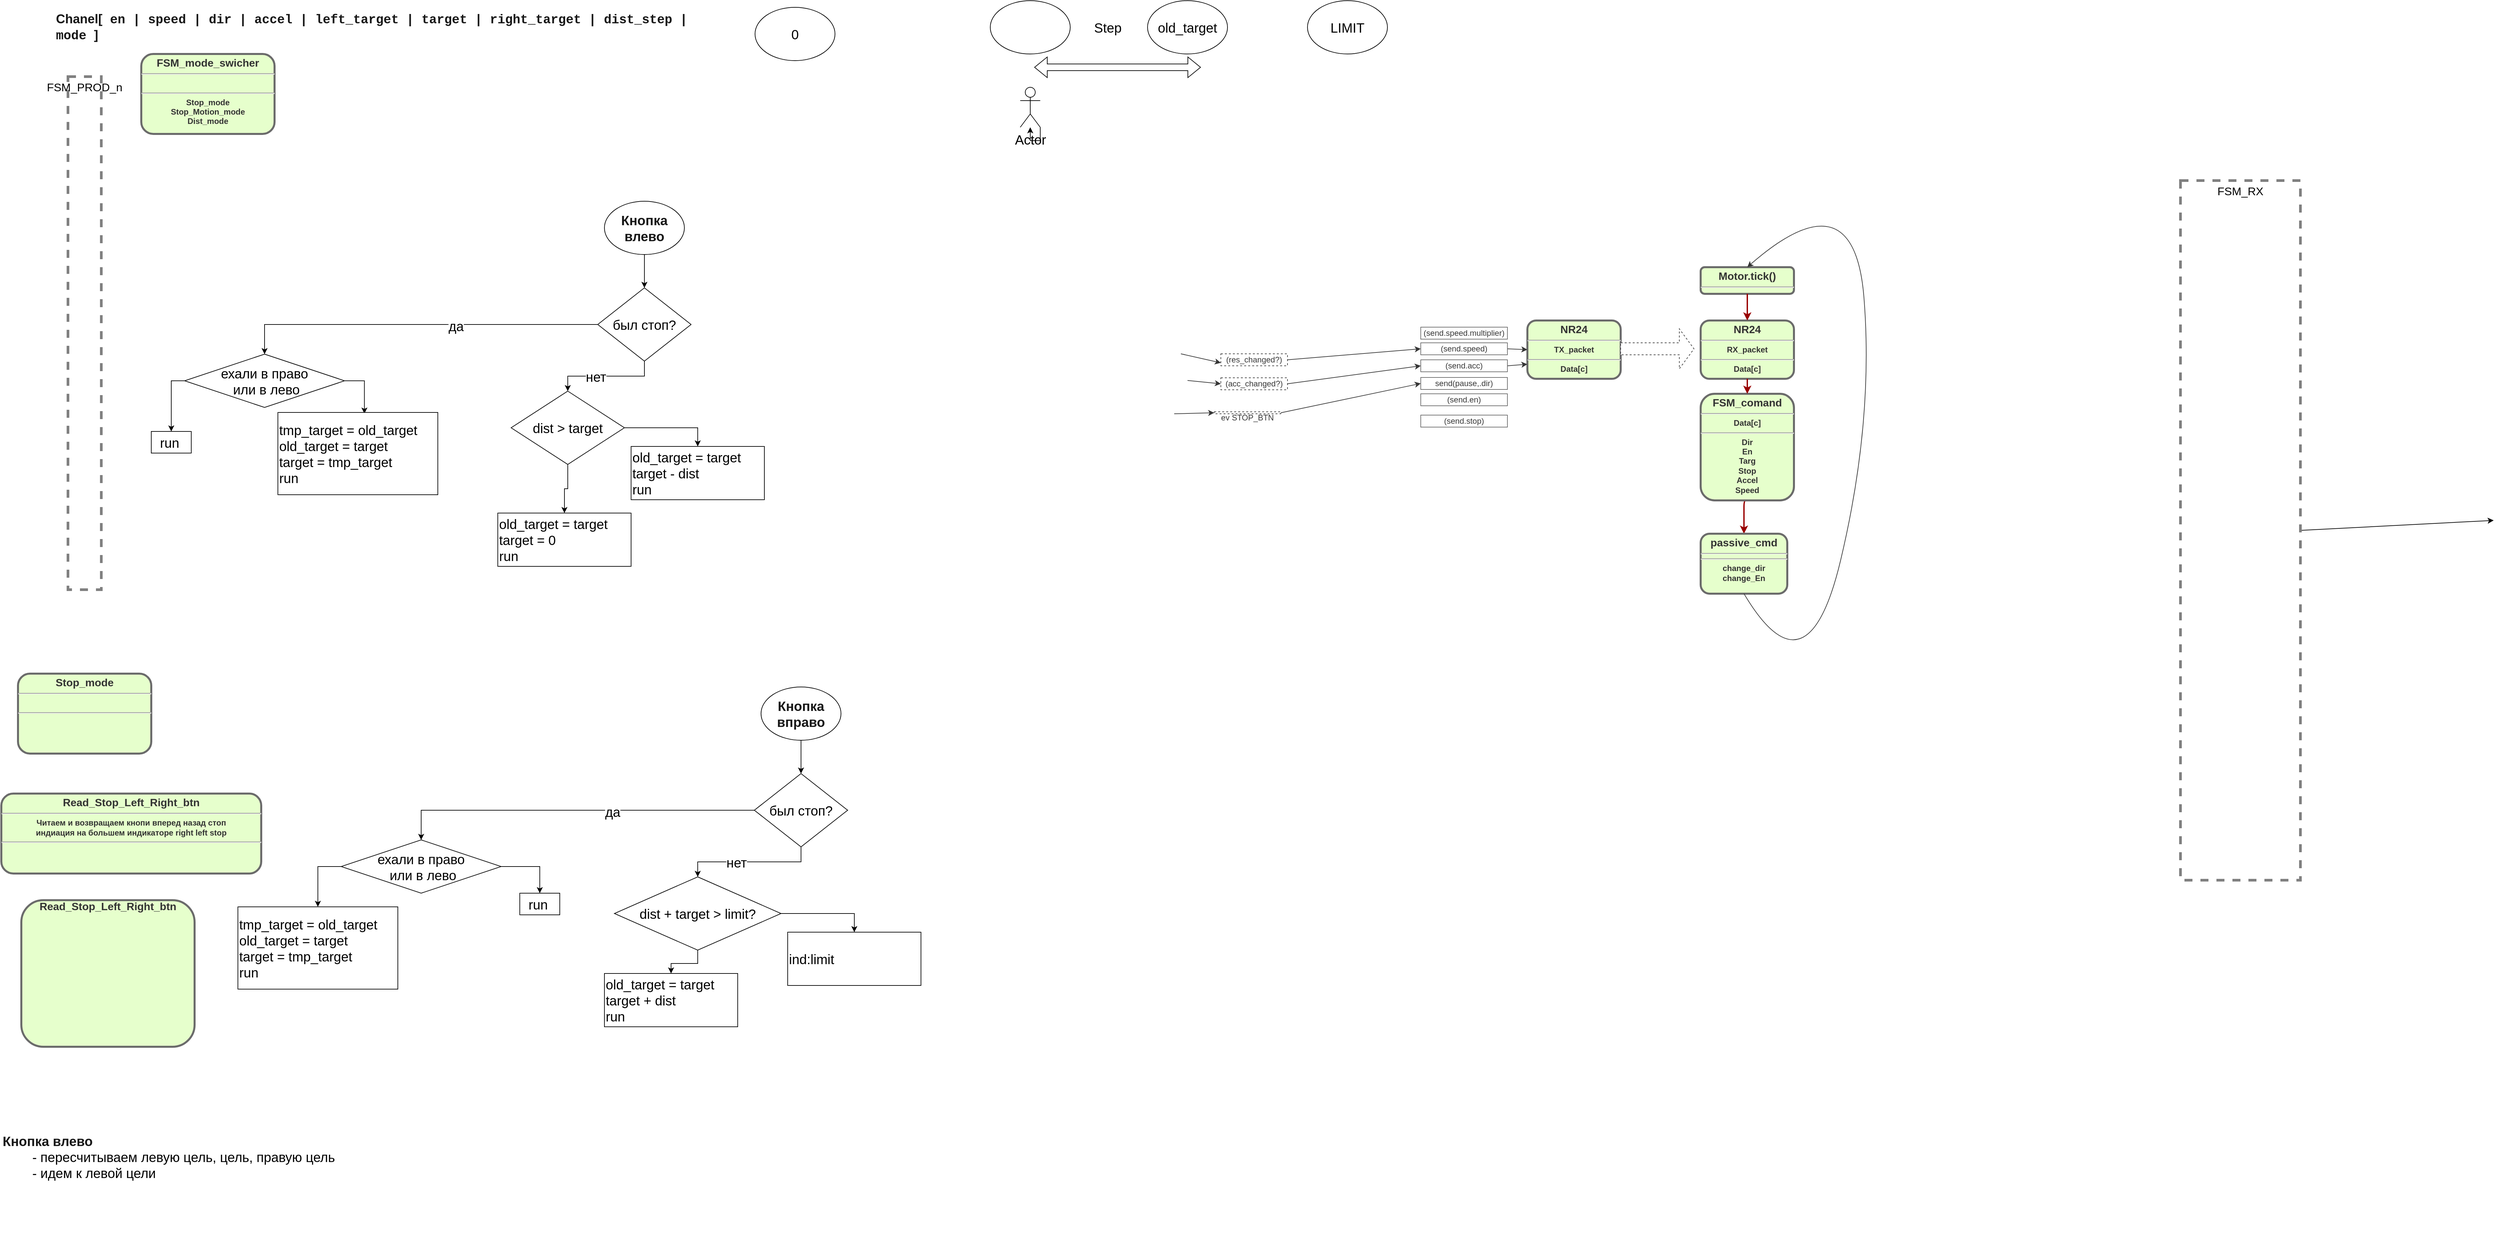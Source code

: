 <mxfile version="16.5.1" type="device"><diagram name="Page-1" id="c7558073-3199-34d8-9f00-42111426c3f3"><mxGraphModel dx="3699" dy="1933" grid="1" gridSize="10" guides="1" tooltips="1" connect="1" arrows="1" fold="1" page="1" pageScale="1" pageWidth="826" pageHeight="1169" background="#FFFFFF" math="0" shadow="0"><root><mxCell id="0"/><mxCell id="1" parent="0"/><mxCell id="73" style="edgeStyle=none;html=1;exitX=1;exitY=0.5;exitDx=0;exitDy=0;fontColor=#333333;" parent="1" source="XhDqjsDDR4K9QMLYtTGp-89" edge="1"><mxGeometry relative="1" as="geometry"><mxPoint x="1310" y="-370" as="targetPoint"/></mxGeometry></mxCell><mxCell id="XhDqjsDDR4K9QMLYtTGp-89" value="&lt;font style=&quot;font-size: 17px&quot;&gt;FSM_RX&lt;/font&gt;" style="rounded=0;whiteSpace=wrap;html=1;strokeColor=#808080;strokeWidth=4;fillColor=none;dashed=1;horizontal=1;verticalAlign=top;" parent="1" vertex="1"><mxGeometry x="840" y="-880" width="180" height="1050" as="geometry"/></mxCell><mxCell id="59" value="" style="edgeStyle=elbowEdgeStyle;elbow=horizontal;strokeColor=#990000;strokeWidth=2;exitX=0.5;exitY=1;exitDx=0;exitDy=0;entryX=0.5;entryY=0;entryDx=0;entryDy=0;fontColor=#333333;" parent="1" source="ADWOjsxQcp8PjI0VjZlt-73" target="ADWOjsxQcp8PjI0VjZlt-74" edge="1"><mxGeometry width="100" height="100" relative="1" as="geometry"><mxPoint x="220" y="299" as="sourcePoint"/><mxPoint x="320" y="199" as="targetPoint"/><Array as="points"><mxPoint x="185" y="-360"/></Array></mxGeometry></mxCell><mxCell id="PI3sJU5HXABUC0Y0tJFZ-156" value="&lt;p style=&quot;margin: 4px 0px 0px ; text-align: center&quot;&gt;&lt;font style=&quot;font-size: 16px&quot;&gt;NR&lt;/font&gt;&lt;span style=&quot;font-size: 16px&quot;&gt;24&lt;/span&gt;&lt;/p&gt;&lt;hr&gt;RX_packet&lt;br&gt;&lt;hr&gt;Data[c]" style="verticalAlign=middle;align=center;overflow=fill;fontSize=12;fontFamily=Helvetica;html=1;rounded=1;fontStyle=1;strokeWidth=3;fillColor=#E6FFCC;strokeColor=#6B6B6B;fontColor=#333333;" parent="1" vertex="1"><mxGeometry x="120" y="-670" width="140" height="87.5" as="geometry"/></mxCell><mxCell id="97" style="edgeStyle=none;html=1;exitX=1;exitY=0.5;exitDx=0;exitDy=0;entryX=0;entryY=0.5;entryDx=0;entryDy=0;fontSize=23;fontColor=#333333;strokeColor=#363636;" parent="1" source="XhDqjsDDR4K9QMLYtTGp-74" target="95" edge="1"><mxGeometry relative="1" as="geometry"/></mxCell><mxCell id="XhDqjsDDR4K9QMLYtTGp-74" value="(res_changed?)" style="text;spacingTop=-5;align=center;strokeColor=#454545;dashed=1;fontColor=#383838;" parent="1" vertex="1"><mxGeometry x="-600" y="-620" width="100" height="18" as="geometry"/></mxCell><mxCell id="XhDqjsDDR4K9QMLYtTGp-92" value="&lt;font style=&quot;font-size: 17px&quot;&gt;FSM_PROD_n&lt;/font&gt;" style="rounded=0;whiteSpace=wrap;html=1;strokeColor=#808080;strokeWidth=4;fillColor=none;dashed=1;horizontal=1;verticalAlign=top;" parent="1" vertex="1"><mxGeometry x="-2330" y="-1036" width="50" height="770" as="geometry"/></mxCell><mxCell id="ADWOjsxQcp8PjI0VjZlt-73" value="&lt;p style=&quot;margin: 4px 0px 0px ; text-align: center&quot;&gt;&lt;span style=&quot;font-size: 16px&quot;&gt;&lt;font&gt;FSM_comand&lt;/font&gt;&lt;/span&gt;&lt;/p&gt;&lt;hr&gt;&lt;font&gt;Data[c]&lt;/font&gt;&lt;hr&gt;&lt;font&gt;Dir&lt;br&gt;En&lt;br&gt;Targ&lt;br&gt;Stop&lt;br&gt;Accel&lt;br&gt;Speed&lt;/font&gt;" style="verticalAlign=middle;align=center;overflow=fill;fontSize=12;fontFamily=Helvetica;html=1;rounded=1;fontStyle=1;strokeWidth=3;fillColor=#E6FFCC;strokeColor=#6B6B6B;fontColor=#333333;" parent="1" vertex="1"><mxGeometry x="120" y="-560" width="140" height="160" as="geometry"/></mxCell><mxCell id="ADWOjsxQcp8PjI0VjZlt-74" value="&lt;p style=&quot;margin: 4px 0px 0px ; text-align: center&quot;&gt;&lt;span style=&quot;font-size: 16px&quot;&gt;passive_cmd&lt;/span&gt;&lt;/p&gt;&lt;hr&gt;&lt;hr&gt;change_dir&lt;br&gt;change_En" style="verticalAlign=middle;align=center;overflow=fill;fontSize=12;fontFamily=Helvetica;html=1;rounded=1;fontStyle=1;strokeWidth=3;fillColor=#E6FFCC;strokeColor=#6B6B6B;fontColor=#333333;" parent="1" vertex="1"><mxGeometry x="120" y="-350" width="130" height="90" as="geometry"/></mxCell><mxCell id="77" value="&lt;p style=&quot;margin: 4px 0px 0px ; text-align: center&quot;&gt;&lt;span style=&quot;font-size: 16px&quot;&gt;Motor.tick()&lt;/span&gt;&lt;/p&gt;&lt;hr&gt;&lt;br&gt;&lt;hr&gt;" style="verticalAlign=middle;align=center;overflow=fill;fontSize=12;fontFamily=Helvetica;html=1;rounded=1;fontStyle=1;strokeWidth=3;fillColor=#E6FFCC;strokeColor=#6B6B6B;fontColor=#333333;" parent="1" vertex="1"><mxGeometry x="120" y="-750" width="140" height="40" as="geometry"/></mxCell><mxCell id="78" value="" style="edgeStyle=elbowEdgeStyle;elbow=horizontal;strokeColor=#990000;strokeWidth=2;exitX=0.5;exitY=1;exitDx=0;exitDy=0;fontColor=#333333;entryX=0.5;entryY=0;entryDx=0;entryDy=0;" parent="1" source="77" target="PI3sJU5HXABUC0Y0tJFZ-156" edge="1"><mxGeometry width="100" height="100" relative="1" as="geometry"><mxPoint x="440" y="-680" as="sourcePoint"/><mxPoint x="190" y="-680" as="targetPoint"/><Array as="points"><mxPoint x="190" y="-700"/></Array></mxGeometry></mxCell><mxCell id="79" value="" style="edgeStyle=elbowEdgeStyle;elbow=horizontal;strokeColor=#990000;strokeWidth=2;exitX=0.5;exitY=1;exitDx=0;exitDy=0;fontColor=#333333;entryX=0.5;entryY=0;entryDx=0;entryDy=0;" parent="1" source="PI3sJU5HXABUC0Y0tJFZ-156" target="ADWOjsxQcp8PjI0VjZlt-73" edge="1"><mxGeometry width="100" height="100" relative="1" as="geometry"><mxPoint x="430" y="-630" as="sourcePoint"/><mxPoint x="430" y="-590" as="targetPoint"/><Array as="points"><mxPoint x="190" y="-570"/></Array></mxGeometry></mxCell><mxCell id="81" value="" style="curved=1;endArrow=classic;html=1;fontColor=#333333;strokeColor=#363636;exitX=0.5;exitY=1;exitDx=0;exitDy=0;entryX=0.5;entryY=0;entryDx=0;entryDy=0;" parent="1" source="ADWOjsxQcp8PjI0VjZlt-74" target="77" edge="1"><mxGeometry width="50" height="50" relative="1" as="geometry"><mxPoint x="100" y="-310" as="sourcePoint"/><mxPoint x="470" y="-620" as="targetPoint"/><Array as="points"><mxPoint x="280" y="-100"/><mxPoint x="380" y="-520"/><mxPoint x="350" y="-890"/></Array></mxGeometry></mxCell><mxCell id="83" value="&lt;p style=&quot;margin: 4px 0px 0px ; text-align: center&quot;&gt;&lt;span style=&quot;font-size: 16px&quot;&gt;&lt;font&gt;FSM_mode_swicher&lt;/font&gt;&lt;/span&gt;&lt;/p&gt;&lt;hr&gt;&lt;br&gt;&lt;hr&gt;Stop_mode&lt;br&gt;Stop_Motion_mode&lt;br&gt;Dist_mode" style="verticalAlign=middle;align=center;overflow=fill;fontSize=12;fontFamily=Helvetica;html=1;rounded=1;fontStyle=1;strokeWidth=3;fillColor=#E6FFCC;strokeColor=#6B6B6B;fontColor=#333333;" parent="1" vertex="1"><mxGeometry x="-2220" y="-1070" width="200" height="120" as="geometry"/></mxCell><mxCell id="84" value="&lt;p style=&quot;margin: 4px 0px 0px ; text-align: center&quot;&gt;&lt;font style=&quot;font-size: 16px&quot;&gt;NR&lt;/font&gt;&lt;span style=&quot;font-size: 16px&quot;&gt;24&lt;/span&gt;&lt;/p&gt;&lt;hr&gt;TX_packet&lt;br&gt;&lt;hr&gt;Data[c]" style="verticalAlign=middle;align=center;overflow=fill;fontSize=12;fontFamily=Helvetica;html=1;rounded=1;fontStyle=1;strokeWidth=3;fillColor=#E6FFCC;strokeColor=#6B6B6B;fontColor=#333333;" parent="1" vertex="1"><mxGeometry x="-140" y="-670" width="140" height="87.5" as="geometry"/></mxCell><mxCell id="85" value="" style="shape=singleArrow;whiteSpace=wrap;html=1;dashed=1;fontColor=#333333;strokeColor=#454545;" parent="1" vertex="1"><mxGeometry y="-657.5" width="110" height="60" as="geometry"/></mxCell><mxCell id="87" value="&lt;p style=&quot;margin: 4px 0px 0px ; text-align: center&quot;&gt;&lt;span style=&quot;font-size: 16px&quot;&gt;&lt;font&gt;Stop_mode&lt;/font&gt;&lt;/span&gt;&lt;/p&gt;&lt;hr&gt;&lt;br&gt;&lt;hr&gt;" style="verticalAlign=middle;align=center;overflow=fill;fontSize=12;fontFamily=Helvetica;html=1;rounded=1;fontStyle=1;strokeWidth=3;fillColor=#E6FFCC;strokeColor=#6B6B6B;fontColor=#333333;" parent="1" vertex="1"><mxGeometry x="-2405" y="-140" width="200" height="120" as="geometry"/></mxCell><mxCell id="96" style="edgeStyle=none;html=1;entryX=0;entryY=0.75;entryDx=0;entryDy=0;fontSize=23;fontColor=#333333;strokeColor=#363636;" parent="1" target="XhDqjsDDR4K9QMLYtTGp-74" edge="1"><mxGeometry relative="1" as="geometry"><mxPoint x="-660" y="-620" as="sourcePoint"/></mxGeometry></mxCell><mxCell id="101" style="edgeStyle=none;html=1;entryX=0;entryY=0.5;entryDx=0;entryDy=0;fontSize=23;fontColor=#333333;strokeColor=#363636;" parent="1" target="99" edge="1"><mxGeometry relative="1" as="geometry"><mxPoint x="-650" y="-580" as="sourcePoint"/></mxGeometry></mxCell><mxCell id="91" value="&lt;span style=&quot;font-size: 16px&quot;&gt;Read_Stop_Left_Right_btn&lt;/span&gt;&lt;p style=&quot;margin: 4px 0px 0px ; text-align: center&quot;&gt;&lt;/p&gt;" style="verticalAlign=middle;align=center;overflow=fill;fontSize=12;fontFamily=Helvetica;html=1;rounded=1;fontStyle=1;strokeWidth=3;fillColor=#E6FFCC;strokeColor=#6B6B6B;fontColor=#333333;" parent="1" vertex="1"><mxGeometry x="-2400" y="200" width="260" height="220" as="geometry"/></mxCell><mxCell id="92" value="&lt;p style=&quot;margin: 4px 0px 0px ; text-align: center&quot;&gt;&lt;span style=&quot;font-size: 16px&quot;&gt;Read_Stop_Left_Right_btn&lt;/span&gt;&lt;br&gt;&lt;/p&gt;&lt;hr&gt;Читаем и возвращаем кнопи вперед назад стоп&lt;br&gt;индиация на большем индикаторе right left stop&lt;hr&gt;" style="verticalAlign=middle;align=center;overflow=fill;fontSize=12;fontFamily=Helvetica;html=1;rounded=1;fontStyle=1;strokeWidth=3;fillColor=#E6FFCC;strokeColor=#6B6B6B;fontColor=#333333;" parent="1" vertex="1"><mxGeometry x="-2430" y="40" width="390" height="120" as="geometry"/></mxCell><mxCell id="98" style="edgeStyle=none;html=1;exitX=1;exitY=0.5;exitDx=0;exitDy=0;entryX=0;entryY=0.5;entryDx=0;entryDy=0;fontSize=23;fontColor=#333333;strokeColor=#363636;" parent="1" source="95" target="84" edge="1"><mxGeometry relative="1" as="geometry"/></mxCell><mxCell id="95" value="(send.speed)" style="text;spacingTop=-5;align=center;strokeColor=#6B6B6B;fontColor=#383838;" parent="1" vertex="1"><mxGeometry x="-300" y="-636.5" width="130" height="18" as="geometry"/></mxCell><mxCell id="102" style="edgeStyle=none;html=1;exitX=1;exitY=0.5;exitDx=0;exitDy=0;entryX=0;entryY=0.5;entryDx=0;entryDy=0;fontSize=23;fontColor=#333333;strokeColor=#363636;" parent="1" source="99" target="100" edge="1"><mxGeometry relative="1" as="geometry"/></mxCell><mxCell id="99" value="(acc_changed?)" style="text;spacingTop=-5;align=center;strokeColor=#454545;dashed=1;fontColor=#383838;" parent="1" vertex="1"><mxGeometry x="-600" y="-584" width="100" height="18" as="geometry"/></mxCell><mxCell id="103" style="edgeStyle=none;html=1;exitX=1;exitY=0.5;exitDx=0;exitDy=0;entryX=0;entryY=0.75;entryDx=0;entryDy=0;fontSize=23;fontColor=#333333;strokeColor=#363636;" parent="1" source="100" target="84" edge="1"><mxGeometry relative="1" as="geometry"/></mxCell><mxCell id="100" value="(send.acc)" style="text;spacingTop=-5;align=center;strokeColor=#6B6B6B;fontColor=#383838;" parent="1" vertex="1"><mxGeometry x="-300" y="-611" width="130" height="18" as="geometry"/></mxCell><mxCell id="104" value="send(pause,.dir)" style="text;spacingTop=-5;align=center;strokeColor=#6B6B6B;fontColor=#383838;" parent="1" vertex="1"><mxGeometry x="-300" y="-584.5" width="130" height="18" as="geometry"/></mxCell><mxCell id="105" value="(send.en)" style="text;spacingTop=-5;align=center;strokeColor=#6B6B6B;fontColor=#383838;" parent="1" vertex="1"><mxGeometry x="-300" y="-560" width="130" height="18" as="geometry"/></mxCell><mxCell id="106" value="(send.stop)" style="text;spacingTop=-5;align=center;strokeColor=#6B6B6B;fontColor=#383838;" parent="1" vertex="1"><mxGeometry x="-300" y="-528" width="130" height="18" as="geometry"/></mxCell><mxCell id="107" value="(send.speed.multiplier)" style="text;spacingTop=-5;align=center;strokeColor=#6B6B6B;fontColor=#383838;" parent="1" vertex="1"><mxGeometry x="-300" y="-660" width="130" height="18" as="geometry"/></mxCell><mxCell id="108" value="&lt;font style=&quot;font-size: 19px ; background-color: rgb(255 , 255 , 255)&quot; color=&quot;#171717&quot;&gt;&lt;b&gt;&lt;font style=&quot;font-size: 19px&quot;&gt;Chanel[&lt;/font&gt;&lt;span style=&quot;font-family: &amp;#34;consolas&amp;#34; , &amp;#34;courier new&amp;#34; , monospace&quot;&gt;&amp;nbsp;en | speed | dir | accel | left_target | target | right_target | dist_step | mode&amp;nbsp;&lt;/span&gt;]&lt;/b&gt;&lt;/font&gt;" style="text;html=1;strokeColor=none;fillColor=none;align=left;verticalAlign=middle;whiteSpace=wrap;rounded=0;" parent="1" vertex="1"><mxGeometry x="-2350" y="-1125" width="950" height="30" as="geometry"/></mxCell><mxCell id="109" value="ev STOP_BTN" style="text;spacingTop=-5;align=center;strokeColor=#454545;dashed=1;fontColor=#383838;" parent="1" vertex="1"><mxGeometry x="-610" y="-533" width="100" height="3" as="geometry"/></mxCell><mxCell id="110" style="edgeStyle=none;html=1;entryX=0;entryY=0.5;entryDx=0;entryDy=0;fontSize=23;fontColor=#333333;strokeColor=#363636;" parent="1" target="109" edge="1"><mxGeometry relative="1" as="geometry"><mxPoint x="-670" y="-530" as="sourcePoint"/><mxPoint x="-724" y="-278.75" as="targetPoint"/></mxGeometry></mxCell><mxCell id="112" style="edgeStyle=none;html=1;exitX=1;exitY=0.5;exitDx=0;exitDy=0;entryX=0;entryY=0.5;entryDx=0;entryDy=0;fontSize=23;fontColor=#333333;strokeColor=#363636;" parent="1" source="109" target="104" edge="1"><mxGeometry relative="1" as="geometry"><mxPoint x="-470" y="-410" as="sourcePoint"/><mxPoint x="-354" y="-358.75" as="targetPoint"/></mxGeometry></mxCell><mxCell id="JQwhq6cJqFGTMtAaRPBb-112" value="&lt;font style=&quot;font-size: 20px&quot;&gt;&lt;font color=&quot;#171717&quot; style=&quot;font-size: 20px&quot;&gt;&lt;span style=&quot;background-color: rgb(255 , 255 , 255)&quot;&gt;&lt;b&gt;Кнопка влево&lt;br&gt;&lt;/b&gt;&lt;/span&gt;&lt;/font&gt;&lt;span style=&quot;white-space: pre&quot;&gt;&#9;&lt;/span&gt;- пересчитываем левую цель, цель, правую цель&amp;nbsp;&lt;br&gt;&lt;span style=&quot;white-space: pre&quot;&gt;&#9;&lt;/span&gt;- идем к левой цели&lt;/font&gt;" style="text;html=1;strokeColor=none;fillColor=none;align=left;verticalAlign=middle;whiteSpace=wrap;rounded=0;" parent="1" vertex="1"><mxGeometry x="-2430" y="470" width="950" height="230" as="geometry"/></mxCell><mxCell id="JQwhq6cJqFGTMtAaRPBb-115" style="edgeStyle=orthogonalEdgeStyle;rounded=0;orthogonalLoop=1;jettySize=auto;html=1;exitX=0.5;exitY=1;exitDx=0;exitDy=0;entryX=0.5;entryY=0;entryDx=0;entryDy=0;fontSize=20;" parent="1" source="JQwhq6cJqFGTMtAaRPBb-113" target="JQwhq6cJqFGTMtAaRPBb-114" edge="1"><mxGeometry relative="1" as="geometry"/></mxCell><mxCell id="JQwhq6cJqFGTMtAaRPBb-113" value="&lt;b style=&quot;color: rgb(23 , 23 , 23) ; text-align: left&quot;&gt;Кнопка влево&lt;/b&gt;" style="ellipse;whiteSpace=wrap;html=1;fontSize=20;" parent="1" vertex="1"><mxGeometry x="-1525" y="-849" width="120" height="80" as="geometry"/></mxCell><mxCell id="JQwhq6cJqFGTMtAaRPBb-118" style="edgeStyle=orthogonalEdgeStyle;rounded=0;orthogonalLoop=1;jettySize=auto;html=1;exitX=0.5;exitY=1;exitDx=0;exitDy=0;fontSize=20;entryX=0.5;entryY=0;entryDx=0;entryDy=0;" parent="1" source="JQwhq6cJqFGTMtAaRPBb-114" target="JQwhq6cJqFGTMtAaRPBb-121" edge="1"><mxGeometry relative="1" as="geometry"><mxPoint x="-1575" y="-549" as="targetPoint"/></mxGeometry></mxCell><mxCell id="JQwhq6cJqFGTMtAaRPBb-119" value="нет" style="edgeLabel;html=1;align=center;verticalAlign=middle;resizable=0;points=[];fontSize=20;" parent="JQwhq6cJqFGTMtAaRPBb-118" vertex="1" connectable="0"><mxGeometry x="0.183" relative="1" as="geometry"><mxPoint x="-1" as="offset"/></mxGeometry></mxCell><mxCell id="JQwhq6cJqFGTMtAaRPBb-134" style="edgeStyle=orthogonalEdgeStyle;rounded=0;orthogonalLoop=1;jettySize=auto;html=1;exitX=0;exitY=0.5;exitDx=0;exitDy=0;entryX=0.5;entryY=0;entryDx=0;entryDy=0;fontSize=20;" parent="1" source="JQwhq6cJqFGTMtAaRPBb-114" target="JQwhq6cJqFGTMtAaRPBb-133" edge="1"><mxGeometry relative="1" as="geometry"/></mxCell><mxCell id="JQwhq6cJqFGTMtAaRPBb-136" value="да" style="edgeLabel;html=1;align=center;verticalAlign=middle;resizable=0;points=[];fontSize=20;" parent="JQwhq6cJqFGTMtAaRPBb-134" vertex="1" connectable="0"><mxGeometry x="-0.216" y="2" relative="1" as="geometry"><mxPoint as="offset"/></mxGeometry></mxCell><mxCell id="JQwhq6cJqFGTMtAaRPBb-114" value="был стоп?" style="rhombus;whiteSpace=wrap;html=1;fontSize=20;" parent="1" vertex="1"><mxGeometry x="-1535" y="-719" width="140" height="110" as="geometry"/></mxCell><mxCell id="JQwhq6cJqFGTMtAaRPBb-120" value="old_target = target&lt;br&gt;target - dist&lt;br&gt;run" style="rounded=0;whiteSpace=wrap;html=1;fontSize=20;align=left;" parent="1" vertex="1"><mxGeometry x="-1485" y="-481" width="200" height="80" as="geometry"/></mxCell><mxCell id="JQwhq6cJqFGTMtAaRPBb-132" style="edgeStyle=orthogonalEdgeStyle;rounded=0;orthogonalLoop=1;jettySize=auto;html=1;exitX=1;exitY=0.5;exitDx=0;exitDy=0;entryX=0.5;entryY=0;entryDx=0;entryDy=0;fontSize=20;" parent="1" source="JQwhq6cJqFGTMtAaRPBb-121" target="JQwhq6cJqFGTMtAaRPBb-120" edge="1"><mxGeometry relative="1" as="geometry"/></mxCell><mxCell id="JQwhq6cJqFGTMtAaRPBb-138" style="edgeStyle=orthogonalEdgeStyle;rounded=0;orthogonalLoop=1;jettySize=auto;html=1;exitX=0.5;exitY=1;exitDx=0;exitDy=0;entryX=0.5;entryY=0;entryDx=0;entryDy=0;fontSize=20;" parent="1" source="JQwhq6cJqFGTMtAaRPBb-121" target="JQwhq6cJqFGTMtAaRPBb-137" edge="1"><mxGeometry relative="1" as="geometry"/></mxCell><mxCell id="JQwhq6cJqFGTMtAaRPBb-121" value="dist &amp;gt; target" style="rhombus;whiteSpace=wrap;html=1;fontSize=20;" parent="1" vertex="1"><mxGeometry x="-1665" y="-564" width="170" height="110" as="geometry"/></mxCell><mxCell id="JQwhq6cJqFGTMtAaRPBb-122" value="Actor" style="shape=umlActor;verticalLabelPosition=bottom;verticalAlign=top;html=1;outlineConnect=0;fontSize=20;" parent="1" vertex="1"><mxGeometry x="-901" y="-1020" width="30" height="60" as="geometry"/></mxCell><mxCell id="JQwhq6cJqFGTMtAaRPBb-123" value="" style="ellipse;whiteSpace=wrap;html=1;fontSize=20;" parent="1" vertex="1"><mxGeometry x="-946" y="-1150" width="120" height="80" as="geometry"/></mxCell><mxCell id="JQwhq6cJqFGTMtAaRPBb-125" value="old_target" style="ellipse;whiteSpace=wrap;html=1;fontSize=20;" parent="1" vertex="1"><mxGeometry x="-710" y="-1150" width="120" height="80" as="geometry"/></mxCell><mxCell id="JQwhq6cJqFGTMtAaRPBb-127" style="edgeStyle=orthogonalEdgeStyle;rounded=0;orthogonalLoop=1;jettySize=auto;html=1;exitX=1;exitY=1;exitDx=0;exitDy=0;exitPerimeter=0;fontSize=20;" parent="1" source="JQwhq6cJqFGTMtAaRPBb-122" target="JQwhq6cJqFGTMtAaRPBb-122" edge="1"><mxGeometry relative="1" as="geometry"/></mxCell><mxCell id="JQwhq6cJqFGTMtAaRPBb-128" value="0" style="ellipse;whiteSpace=wrap;html=1;fontSize=20;" parent="1" vertex="1"><mxGeometry x="-1299" y="-1140" width="120" height="80" as="geometry"/></mxCell><mxCell id="JQwhq6cJqFGTMtAaRPBb-129" value="LIMIT" style="ellipse;whiteSpace=wrap;html=1;fontSize=20;" parent="1" vertex="1"><mxGeometry x="-470" y="-1150" width="120" height="80" as="geometry"/></mxCell><mxCell id="JQwhq6cJqFGTMtAaRPBb-130" value="Step" style="text;html=1;align=center;verticalAlign=middle;resizable=0;points=[];autosize=1;strokeColor=none;fillColor=none;fontSize=20;" parent="1" vertex="1"><mxGeometry x="-800" y="-1125" width="60" height="30" as="geometry"/></mxCell><mxCell id="JQwhq6cJqFGTMtAaRPBb-131" value="" style="shape=flexArrow;endArrow=classic;startArrow=classic;html=1;rounded=0;fontSize=20;" parent="1" edge="1"><mxGeometry width="100" height="100" relative="1" as="geometry"><mxPoint x="-880" y="-1050" as="sourcePoint"/><mxPoint x="-630" y="-1050" as="targetPoint"/></mxGeometry></mxCell><mxCell id="JQwhq6cJqFGTMtAaRPBb-140" style="edgeStyle=orthogonalEdgeStyle;rounded=0;orthogonalLoop=1;jettySize=auto;html=1;exitX=0;exitY=0.5;exitDx=0;exitDy=0;entryX=0.5;entryY=0;entryDx=0;entryDy=0;fontSize=20;" parent="1" source="JQwhq6cJqFGTMtAaRPBb-133" target="JQwhq6cJqFGTMtAaRPBb-139" edge="1"><mxGeometry relative="1" as="geometry"/></mxCell><mxCell id="JQwhq6cJqFGTMtAaRPBb-142" style="edgeStyle=orthogonalEdgeStyle;rounded=0;orthogonalLoop=1;jettySize=auto;html=1;exitX=1;exitY=0.5;exitDx=0;exitDy=0;entryX=0.541;entryY=0.014;entryDx=0;entryDy=0;entryPerimeter=0;fontSize=20;" parent="1" source="JQwhq6cJqFGTMtAaRPBb-133" target="JQwhq6cJqFGTMtAaRPBb-141" edge="1"><mxGeometry relative="1" as="geometry"/></mxCell><mxCell id="JQwhq6cJqFGTMtAaRPBb-133" value="ехали в право&lt;br&gt;&amp;nbsp;или в лево" style="rhombus;whiteSpace=wrap;html=1;fontSize=20;" parent="1" vertex="1"><mxGeometry x="-2155" y="-619.5" width="240" height="80" as="geometry"/></mxCell><mxCell id="JQwhq6cJqFGTMtAaRPBb-137" value="old_target = target&lt;br&gt;target = 0&lt;br&gt;run" style="rounded=0;whiteSpace=wrap;html=1;fontSize=20;align=left;" parent="1" vertex="1"><mxGeometry x="-1685" y="-381" width="200" height="80" as="geometry"/></mxCell><mxCell id="JQwhq6cJqFGTMtAaRPBb-139" value="&amp;nbsp; run" style="rounded=0;whiteSpace=wrap;html=1;fontSize=20;align=left;" parent="1" vertex="1"><mxGeometry x="-2205" y="-503.5" width="60" height="32.5" as="geometry"/></mxCell><mxCell id="JQwhq6cJqFGTMtAaRPBb-141" value="tmp_target = old_target&lt;br&gt;old_target = target&lt;br&gt;target = tmp_target&lt;br&gt;run" style="rounded=0;whiteSpace=wrap;html=1;fontSize=20;align=left;" parent="1" vertex="1"><mxGeometry x="-2015" y="-532" width="240" height="123.5" as="geometry"/></mxCell><mxCell id="JQwhq6cJqFGTMtAaRPBb-143" style="edgeStyle=orthogonalEdgeStyle;rounded=0;orthogonalLoop=1;jettySize=auto;html=1;exitX=0.5;exitY=1;exitDx=0;exitDy=0;entryX=0.5;entryY=0;entryDx=0;entryDy=0;fontSize=20;" parent="1" source="JQwhq6cJqFGTMtAaRPBb-144" target="JQwhq6cJqFGTMtAaRPBb-149" edge="1"><mxGeometry relative="1" as="geometry"/></mxCell><mxCell id="JQwhq6cJqFGTMtAaRPBb-144" value="&lt;b style=&quot;color: rgb(23 , 23 , 23) ; text-align: left&quot;&gt;Кнопка вправо&lt;/b&gt;" style="ellipse;whiteSpace=wrap;html=1;fontSize=20;" parent="1" vertex="1"><mxGeometry x="-1290" y="-120" width="120" height="80" as="geometry"/></mxCell><mxCell id="JQwhq6cJqFGTMtAaRPBb-145" style="edgeStyle=orthogonalEdgeStyle;rounded=0;orthogonalLoop=1;jettySize=auto;html=1;exitX=0.5;exitY=1;exitDx=0;exitDy=0;fontSize=20;entryX=0.5;entryY=0;entryDx=0;entryDy=0;" parent="1" source="JQwhq6cJqFGTMtAaRPBb-149" target="JQwhq6cJqFGTMtAaRPBb-153" edge="1"><mxGeometry relative="1" as="geometry"><mxPoint x="-1340" y="180" as="targetPoint"/></mxGeometry></mxCell><mxCell id="JQwhq6cJqFGTMtAaRPBb-146" value="нет" style="edgeLabel;html=1;align=center;verticalAlign=middle;resizable=0;points=[];fontSize=20;" parent="JQwhq6cJqFGTMtAaRPBb-145" vertex="1" connectable="0"><mxGeometry x="0.183" relative="1" as="geometry"><mxPoint x="-1" as="offset"/></mxGeometry></mxCell><mxCell id="JQwhq6cJqFGTMtAaRPBb-147" style="edgeStyle=orthogonalEdgeStyle;rounded=0;orthogonalLoop=1;jettySize=auto;html=1;exitX=0;exitY=0.5;exitDx=0;exitDy=0;entryX=0.5;entryY=0;entryDx=0;entryDy=0;fontSize=20;" parent="1" source="JQwhq6cJqFGTMtAaRPBb-149" target="JQwhq6cJqFGTMtAaRPBb-156" edge="1"><mxGeometry relative="1" as="geometry"/></mxCell><mxCell id="JQwhq6cJqFGTMtAaRPBb-148" value="да" style="edgeLabel;html=1;align=center;verticalAlign=middle;resizable=0;points=[];fontSize=20;" parent="JQwhq6cJqFGTMtAaRPBb-147" vertex="1" connectable="0"><mxGeometry x="-0.216" y="2" relative="1" as="geometry"><mxPoint as="offset"/></mxGeometry></mxCell><mxCell id="JQwhq6cJqFGTMtAaRPBb-149" value="был стоп?" style="rhombus;whiteSpace=wrap;html=1;fontSize=20;" parent="1" vertex="1"><mxGeometry x="-1300" y="10" width="140" height="110" as="geometry"/></mxCell><mxCell id="JQwhq6cJqFGTMtAaRPBb-150" value="ind:limit" style="rounded=0;whiteSpace=wrap;html=1;fontSize=20;align=left;" parent="1" vertex="1"><mxGeometry x="-1250" y="248" width="200" height="80" as="geometry"/></mxCell><mxCell id="JQwhq6cJqFGTMtAaRPBb-151" style="edgeStyle=orthogonalEdgeStyle;rounded=0;orthogonalLoop=1;jettySize=auto;html=1;exitX=1;exitY=0.5;exitDx=0;exitDy=0;entryX=0.5;entryY=0;entryDx=0;entryDy=0;fontSize=20;" parent="1" source="JQwhq6cJqFGTMtAaRPBb-153" target="JQwhq6cJqFGTMtAaRPBb-150" edge="1"><mxGeometry relative="1" as="geometry"/></mxCell><mxCell id="JQwhq6cJqFGTMtAaRPBb-152" style="edgeStyle=orthogonalEdgeStyle;rounded=0;orthogonalLoop=1;jettySize=auto;html=1;exitX=0.5;exitY=1;exitDx=0;exitDy=0;entryX=0.5;entryY=0;entryDx=0;entryDy=0;fontSize=20;" parent="1" source="JQwhq6cJqFGTMtAaRPBb-153" target="JQwhq6cJqFGTMtAaRPBb-157" edge="1"><mxGeometry relative="1" as="geometry"/></mxCell><mxCell id="JQwhq6cJqFGTMtAaRPBb-153" value="dist + target &amp;gt; limit?" style="rhombus;whiteSpace=wrap;html=1;fontSize=20;" parent="1" vertex="1"><mxGeometry x="-1510" y="165" width="250" height="110" as="geometry"/></mxCell><mxCell id="JQwhq6cJqFGTMtAaRPBb-154" style="edgeStyle=orthogonalEdgeStyle;rounded=0;orthogonalLoop=1;jettySize=auto;html=1;exitX=0;exitY=0.5;exitDx=0;exitDy=0;fontSize=20;entryX=0.5;entryY=0;entryDx=0;entryDy=0;" parent="1" source="JQwhq6cJqFGTMtAaRPBb-156" target="JQwhq6cJqFGTMtAaRPBb-159" edge="1"><mxGeometry relative="1" as="geometry"><mxPoint x="-1970" y="190" as="targetPoint"/></mxGeometry></mxCell><mxCell id="JQwhq6cJqFGTMtAaRPBb-155" style="edgeStyle=orthogonalEdgeStyle;rounded=0;orthogonalLoop=1;jettySize=auto;html=1;exitX=1;exitY=0.5;exitDx=0;exitDy=0;fontSize=20;entryX=0.5;entryY=0;entryDx=0;entryDy=0;" parent="1" source="JQwhq6cJqFGTMtAaRPBb-156" target="JQwhq6cJqFGTMtAaRPBb-158" edge="1"><mxGeometry relative="1" as="geometry"><mxPoint x="-1610" y="160" as="targetPoint"/></mxGeometry></mxCell><mxCell id="JQwhq6cJqFGTMtAaRPBb-156" value="ехали в право&lt;br&gt;&amp;nbsp;или в лево" style="rhombus;whiteSpace=wrap;html=1;fontSize=20;" parent="1" vertex="1"><mxGeometry x="-1920" y="109.5" width="240" height="80" as="geometry"/></mxCell><mxCell id="JQwhq6cJqFGTMtAaRPBb-157" value="old_target = target&lt;br&gt;target + dist&lt;br&gt;run" style="rounded=0;whiteSpace=wrap;html=1;fontSize=20;align=left;" parent="1" vertex="1"><mxGeometry x="-1525" y="310" width="200" height="80" as="geometry"/></mxCell><mxCell id="JQwhq6cJqFGTMtAaRPBb-158" value="&amp;nbsp; run" style="rounded=0;whiteSpace=wrap;html=1;fontSize=20;align=left;" parent="1" vertex="1"><mxGeometry x="-1652" y="189.5" width="60" height="32.5" as="geometry"/></mxCell><mxCell id="JQwhq6cJqFGTMtAaRPBb-159" value="tmp_target = old_target&lt;br&gt;old_target = target&lt;br&gt;target = tmp_target&lt;br&gt;run" style="rounded=0;whiteSpace=wrap;html=1;fontSize=20;align=left;" parent="1" vertex="1"><mxGeometry x="-2075" y="210" width="240" height="123.5" as="geometry"/></mxCell></root></mxGraphModel></diagram></mxfile>